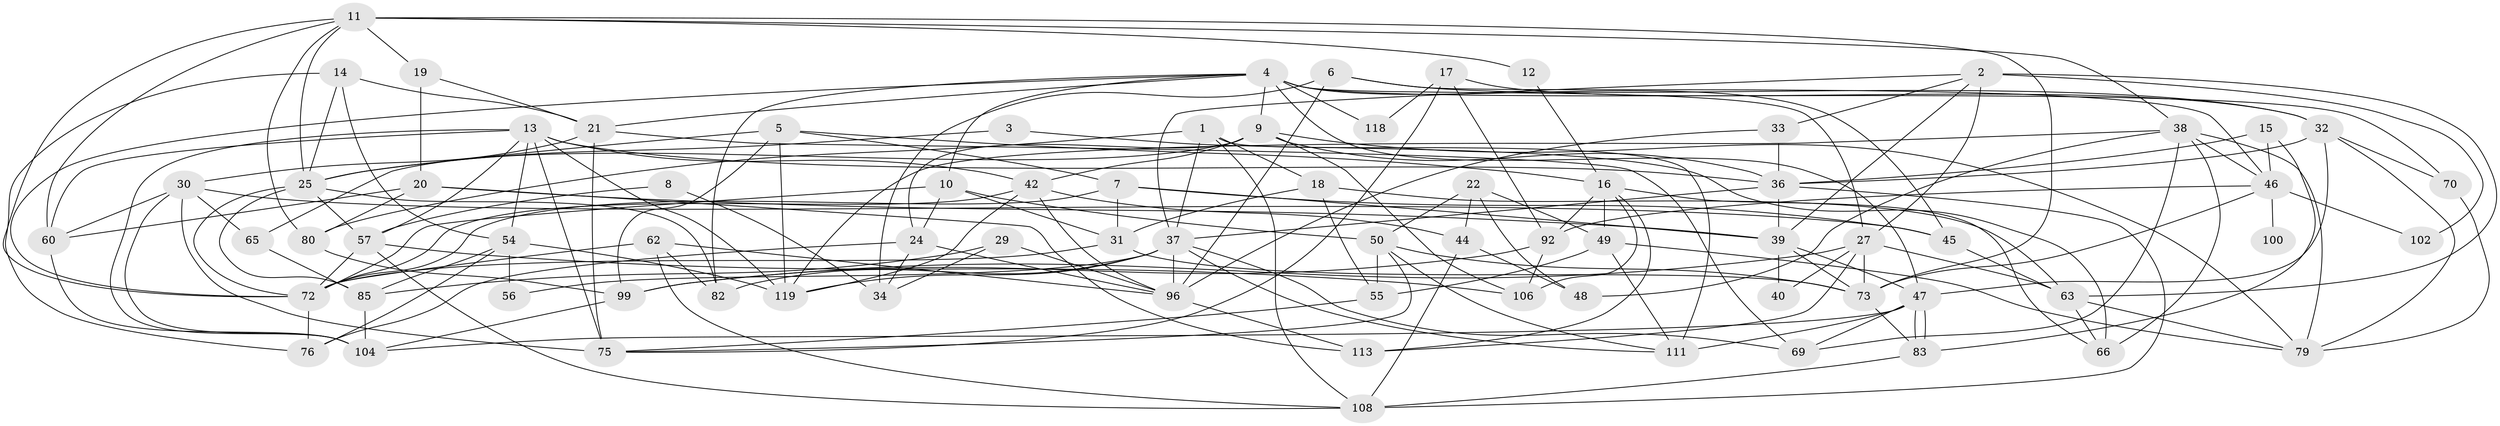 // Generated by graph-tools (version 1.1) at 2025/52/02/27/25 19:52:08]
// undirected, 76 vertices, 192 edges
graph export_dot {
graph [start="1"]
  node [color=gray90,style=filled];
  1 [super="+23"];
  2 [super="+26"];
  3;
  4 [super="+53"];
  5 [super="+35"];
  6 [super="+43"];
  7 [super="+89"];
  8;
  9 [super="+77"];
  10 [super="+41"];
  11 [super="+87"];
  12;
  13 [super="+97"];
  14;
  15;
  16 [super="+59"];
  17;
  18 [super="+58"];
  19;
  20 [super="+94"];
  21 [super="+88"];
  22;
  24;
  25 [super="+84"];
  27 [super="+28"];
  29;
  30 [super="+74"];
  31 [super="+52"];
  32 [super="+61"];
  33;
  34 [super="+78"];
  36 [super="+68"];
  37 [super="+90"];
  38 [super="+51"];
  39 [super="+67"];
  40;
  42 [super="+116"];
  44 [super="+86"];
  45;
  46 [super="+95"];
  47;
  48;
  49 [super="+120"];
  50 [super="+105"];
  54 [super="+101"];
  55 [super="+71"];
  56;
  57 [super="+81"];
  60;
  62 [super="+93"];
  63 [super="+64"];
  65;
  66;
  69;
  70;
  72 [super="+109"];
  73 [super="+103"];
  75 [super="+91"];
  76 [super="+117"];
  79 [super="+98"];
  80;
  82 [super="+114"];
  83;
  85 [super="+115"];
  92;
  96 [super="+112"];
  99;
  100;
  102;
  104 [super="+107"];
  106 [super="+110"];
  108;
  111;
  113;
  118;
  119;
  1 -- 80;
  1 -- 108;
  1 -- 111;
  1 -- 37;
  1 -- 18;
  2 -- 37;
  2 -- 33;
  2 -- 102;
  2 -- 39;
  2 -- 63;
  2 -- 27;
  3 -- 66;
  3 -- 25;
  4 -- 27;
  4 -- 9;
  4 -- 21;
  4 -- 118;
  4 -- 70;
  4 -- 72;
  4 -- 45;
  4 -- 47;
  4 -- 10;
  4 -- 82;
  5 -- 99;
  5 -- 16;
  5 -- 119;
  5 -- 7;
  5 -- 25;
  6 -- 96 [weight=2];
  6 -- 32;
  6 -- 34;
  6 -- 46;
  7 -- 39;
  7 -- 45;
  7 -- 31;
  7 -- 72;
  8 -- 57;
  8 -- 34;
  9 -- 36;
  9 -- 24;
  9 -- 65;
  9 -- 106;
  9 -- 42;
  9 -- 79;
  10 -- 72;
  10 -- 24;
  10 -- 31;
  10 -- 50;
  11 -- 38;
  11 -- 12;
  11 -- 19;
  11 -- 73;
  11 -- 72;
  11 -- 80;
  11 -- 60;
  11 -- 25;
  12 -- 16;
  13 -- 36;
  13 -- 54;
  13 -- 119;
  13 -- 57;
  13 -- 75;
  13 -- 60;
  13 -- 104;
  13 -- 42;
  14 -- 25;
  14 -- 21;
  14 -- 54;
  14 -- 76;
  15 -- 83;
  15 -- 46;
  15 -- 36;
  16 -- 113;
  16 -- 66;
  16 -- 49;
  16 -- 92;
  16 -- 106;
  17 -- 92;
  17 -- 32;
  17 -- 118;
  17 -- 75;
  18 -- 63;
  18 -- 31;
  18 -- 55;
  19 -- 21;
  19 -- 20;
  20 -- 80;
  20 -- 113;
  20 -- 39;
  20 -- 60;
  21 -- 75;
  21 -- 30;
  21 -- 69;
  22 -- 50;
  22 -- 48;
  22 -- 44;
  22 -- 49;
  24 -- 34;
  24 -- 76;
  24 -- 96;
  25 -- 57;
  25 -- 82;
  25 -- 85;
  25 -- 72;
  27 -- 40;
  27 -- 73;
  27 -- 113;
  27 -- 99;
  27 -- 63;
  29 -- 85;
  29 -- 34;
  29 -- 96;
  30 -- 60;
  30 -- 65;
  30 -- 45;
  30 -- 104;
  30 -- 75;
  31 -- 73;
  31 -- 72;
  32 -- 47;
  32 -- 36;
  32 -- 70;
  32 -- 79;
  33 -- 96;
  33 -- 36;
  36 -- 108;
  36 -- 39;
  36 -- 37;
  37 -- 111;
  37 -- 119;
  37 -- 56;
  37 -- 69;
  37 -- 82;
  37 -- 96;
  38 -- 119;
  38 -- 69;
  38 -- 48;
  38 -- 66;
  38 -- 79;
  38 -- 46;
  39 -- 47;
  39 -- 40;
  39 -- 73;
  42 -- 119;
  42 -- 96;
  42 -- 72;
  42 -- 44;
  44 -- 108;
  44 -- 48;
  45 -- 63;
  46 -- 92;
  46 -- 73;
  46 -- 100 [weight=2];
  46 -- 102;
  47 -- 83;
  47 -- 83;
  47 -- 69;
  47 -- 104;
  47 -- 111;
  49 -- 55;
  49 -- 111;
  49 -- 79;
  50 -- 55;
  50 -- 111;
  50 -- 73;
  50 -- 75;
  54 -- 119 [weight=2];
  54 -- 85;
  54 -- 56;
  54 -- 76;
  55 -- 75;
  57 -- 108;
  57 -- 106;
  57 -- 72;
  60 -- 104;
  62 -- 108;
  62 -- 72;
  62 -- 96;
  62 -- 82;
  63 -- 66;
  63 -- 79;
  65 -- 85;
  70 -- 79;
  72 -- 76;
  73 -- 83;
  80 -- 99;
  83 -- 108;
  85 -- 104;
  92 -- 99;
  92 -- 106;
  96 -- 113;
  99 -- 104;
}
